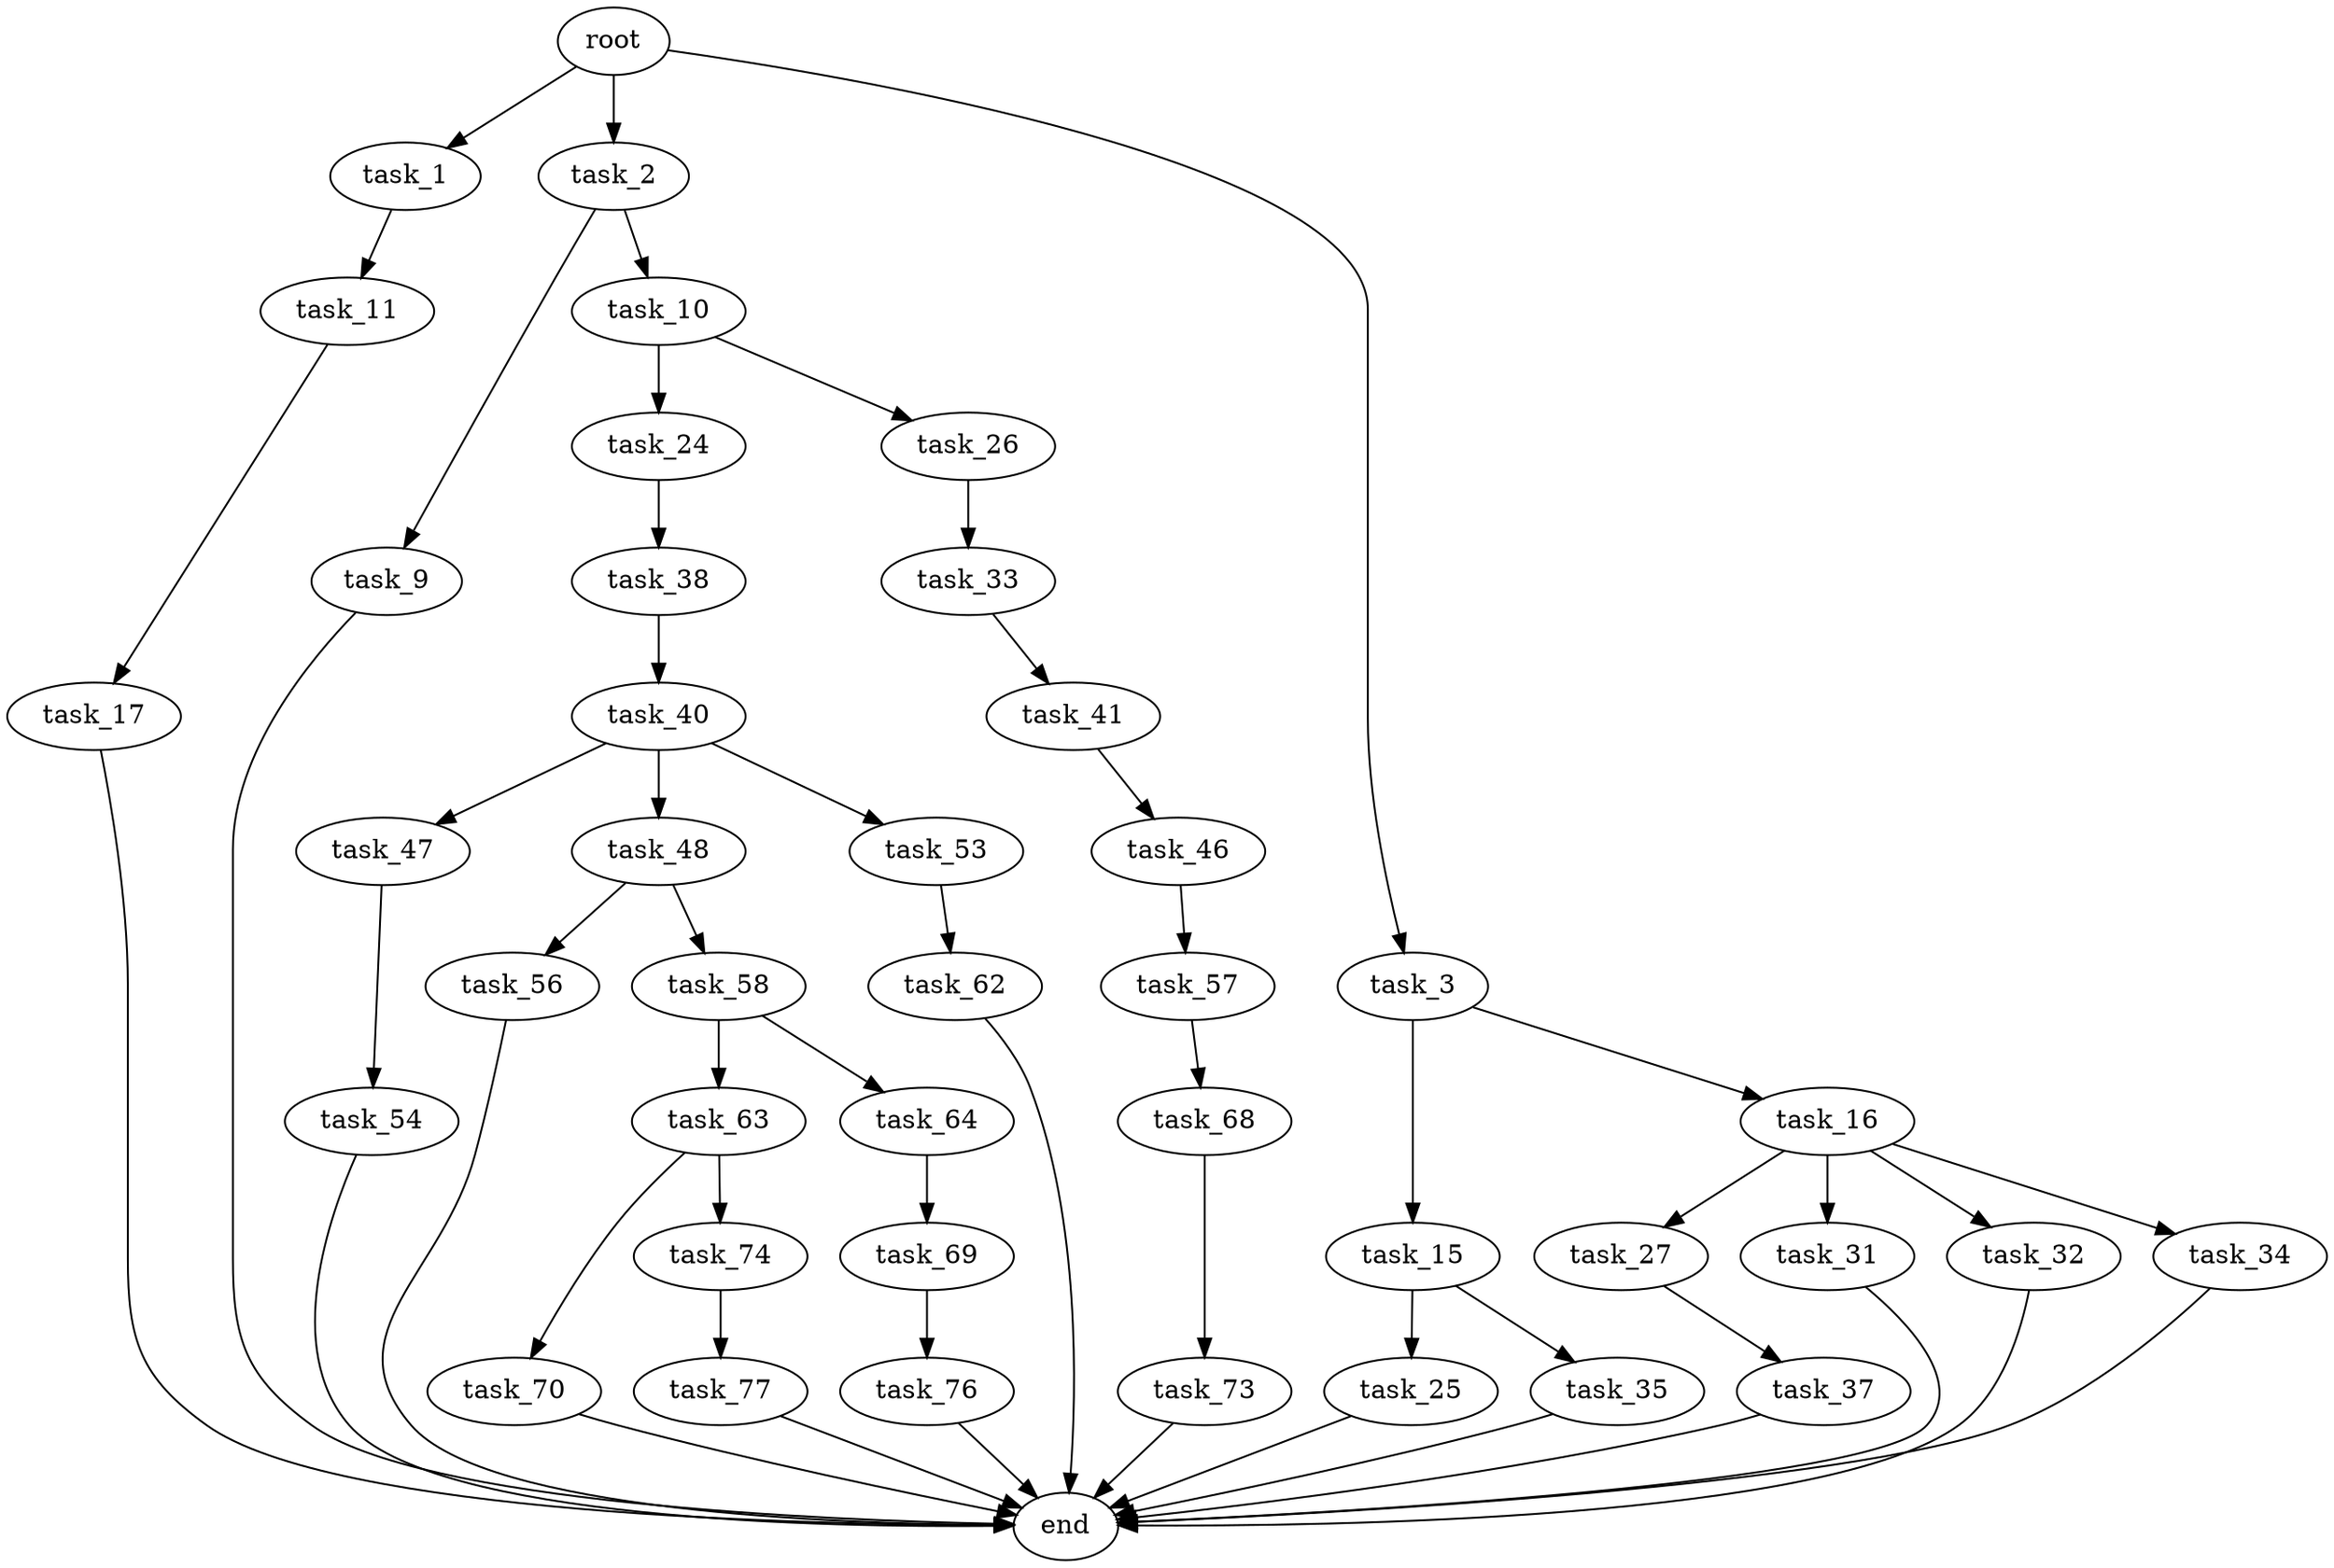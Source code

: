 digraph G {
  root [size="0.000000"];
  task_1 [size="231928233984.000000"];
  task_2 [size="782757789696.000000"];
  task_3 [size="9850588912.000000"];
  task_11 [size="418709980748.000000"];
  task_9 [size="28991029248.000000"];
  task_10 [size="1324810653.000000"];
  task_15 [size="368293445632.000000"];
  task_16 [size="18847335630.000000"];
  end [size="0.000000"];
  task_24 [size="788918564181.000000"];
  task_26 [size="231928233984.000000"];
  task_17 [size="68719476736.000000"];
  task_25 [size="68719476736.000000"];
  task_35 [size="381276665052.000000"];
  task_27 [size="4338655452.000000"];
  task_31 [size="102683022784.000000"];
  task_32 [size="166774570927.000000"];
  task_34 [size="549755813888.000000"];
  task_38 [size="153250926296.000000"];
  task_33 [size="231928233984.000000"];
  task_37 [size="1184945512361.000000"];
  task_41 [size="2528263270.000000"];
  task_40 [size="28991029248.000000"];
  task_47 [size="23792334486.000000"];
  task_48 [size="1114734754.000000"];
  task_53 [size="531715367738.000000"];
  task_46 [size="1929184536.000000"];
  task_57 [size="5362130642.000000"];
  task_54 [size="8589934592.000000"];
  task_56 [size="24164204756.000000"];
  task_58 [size="830248195092.000000"];
  task_62 [size="368293445632.000000"];
  task_68 [size="134217728000.000000"];
  task_63 [size="368293445632.000000"];
  task_64 [size="82659329196.000000"];
  task_70 [size="8589934592.000000"];
  task_74 [size="13088855168.000000"];
  task_69 [size="7898805285.000000"];
  task_73 [size="285993060548.000000"];
  task_76 [size="782757789696.000000"];
  task_77 [size="5240138810.000000"];

  root -> task_1 [size="1.000000"];
  root -> task_2 [size="1.000000"];
  root -> task_3 [size="1.000000"];
  task_1 -> task_11 [size="301989888.000000"];
  task_2 -> task_9 [size="679477248.000000"];
  task_2 -> task_10 [size="679477248.000000"];
  task_3 -> task_15 [size="301989888.000000"];
  task_3 -> task_16 [size="301989888.000000"];
  task_11 -> task_17 [size="838860800.000000"];
  task_9 -> end [size="1.000000"];
  task_10 -> task_24 [size="33554432.000000"];
  task_10 -> task_26 [size="33554432.000000"];
  task_15 -> task_25 [size="411041792.000000"];
  task_15 -> task_35 [size="411041792.000000"];
  task_16 -> task_27 [size="536870912.000000"];
  task_16 -> task_31 [size="536870912.000000"];
  task_16 -> task_32 [size="536870912.000000"];
  task_16 -> task_34 [size="536870912.000000"];
  task_24 -> task_38 [size="838860800.000000"];
  task_26 -> task_33 [size="301989888.000000"];
  task_17 -> end [size="1.000000"];
  task_25 -> end [size="1.000000"];
  task_35 -> end [size="1.000000"];
  task_27 -> task_37 [size="411041792.000000"];
  task_31 -> end [size="1.000000"];
  task_32 -> end [size="1.000000"];
  task_34 -> end [size="1.000000"];
  task_38 -> task_40 [size="536870912.000000"];
  task_33 -> task_41 [size="301989888.000000"];
  task_37 -> end [size="1.000000"];
  task_41 -> task_46 [size="134217728.000000"];
  task_40 -> task_47 [size="75497472.000000"];
  task_40 -> task_48 [size="75497472.000000"];
  task_40 -> task_53 [size="75497472.000000"];
  task_47 -> task_54 [size="411041792.000000"];
  task_48 -> task_56 [size="33554432.000000"];
  task_48 -> task_58 [size="33554432.000000"];
  task_53 -> task_62 [size="411041792.000000"];
  task_46 -> task_57 [size="33554432.000000"];
  task_57 -> task_68 [size="301989888.000000"];
  task_54 -> end [size="1.000000"];
  task_56 -> end [size="1.000000"];
  task_58 -> task_63 [size="838860800.000000"];
  task_58 -> task_64 [size="838860800.000000"];
  task_62 -> end [size="1.000000"];
  task_68 -> task_73 [size="209715200.000000"];
  task_63 -> task_70 [size="411041792.000000"];
  task_63 -> task_74 [size="411041792.000000"];
  task_64 -> task_69 [size="75497472.000000"];
  task_70 -> end [size="1.000000"];
  task_74 -> task_77 [size="209715200.000000"];
  task_69 -> task_76 [size="301989888.000000"];
  task_73 -> end [size="1.000000"];
  task_76 -> end [size="1.000000"];
  task_77 -> end [size="1.000000"];
}
